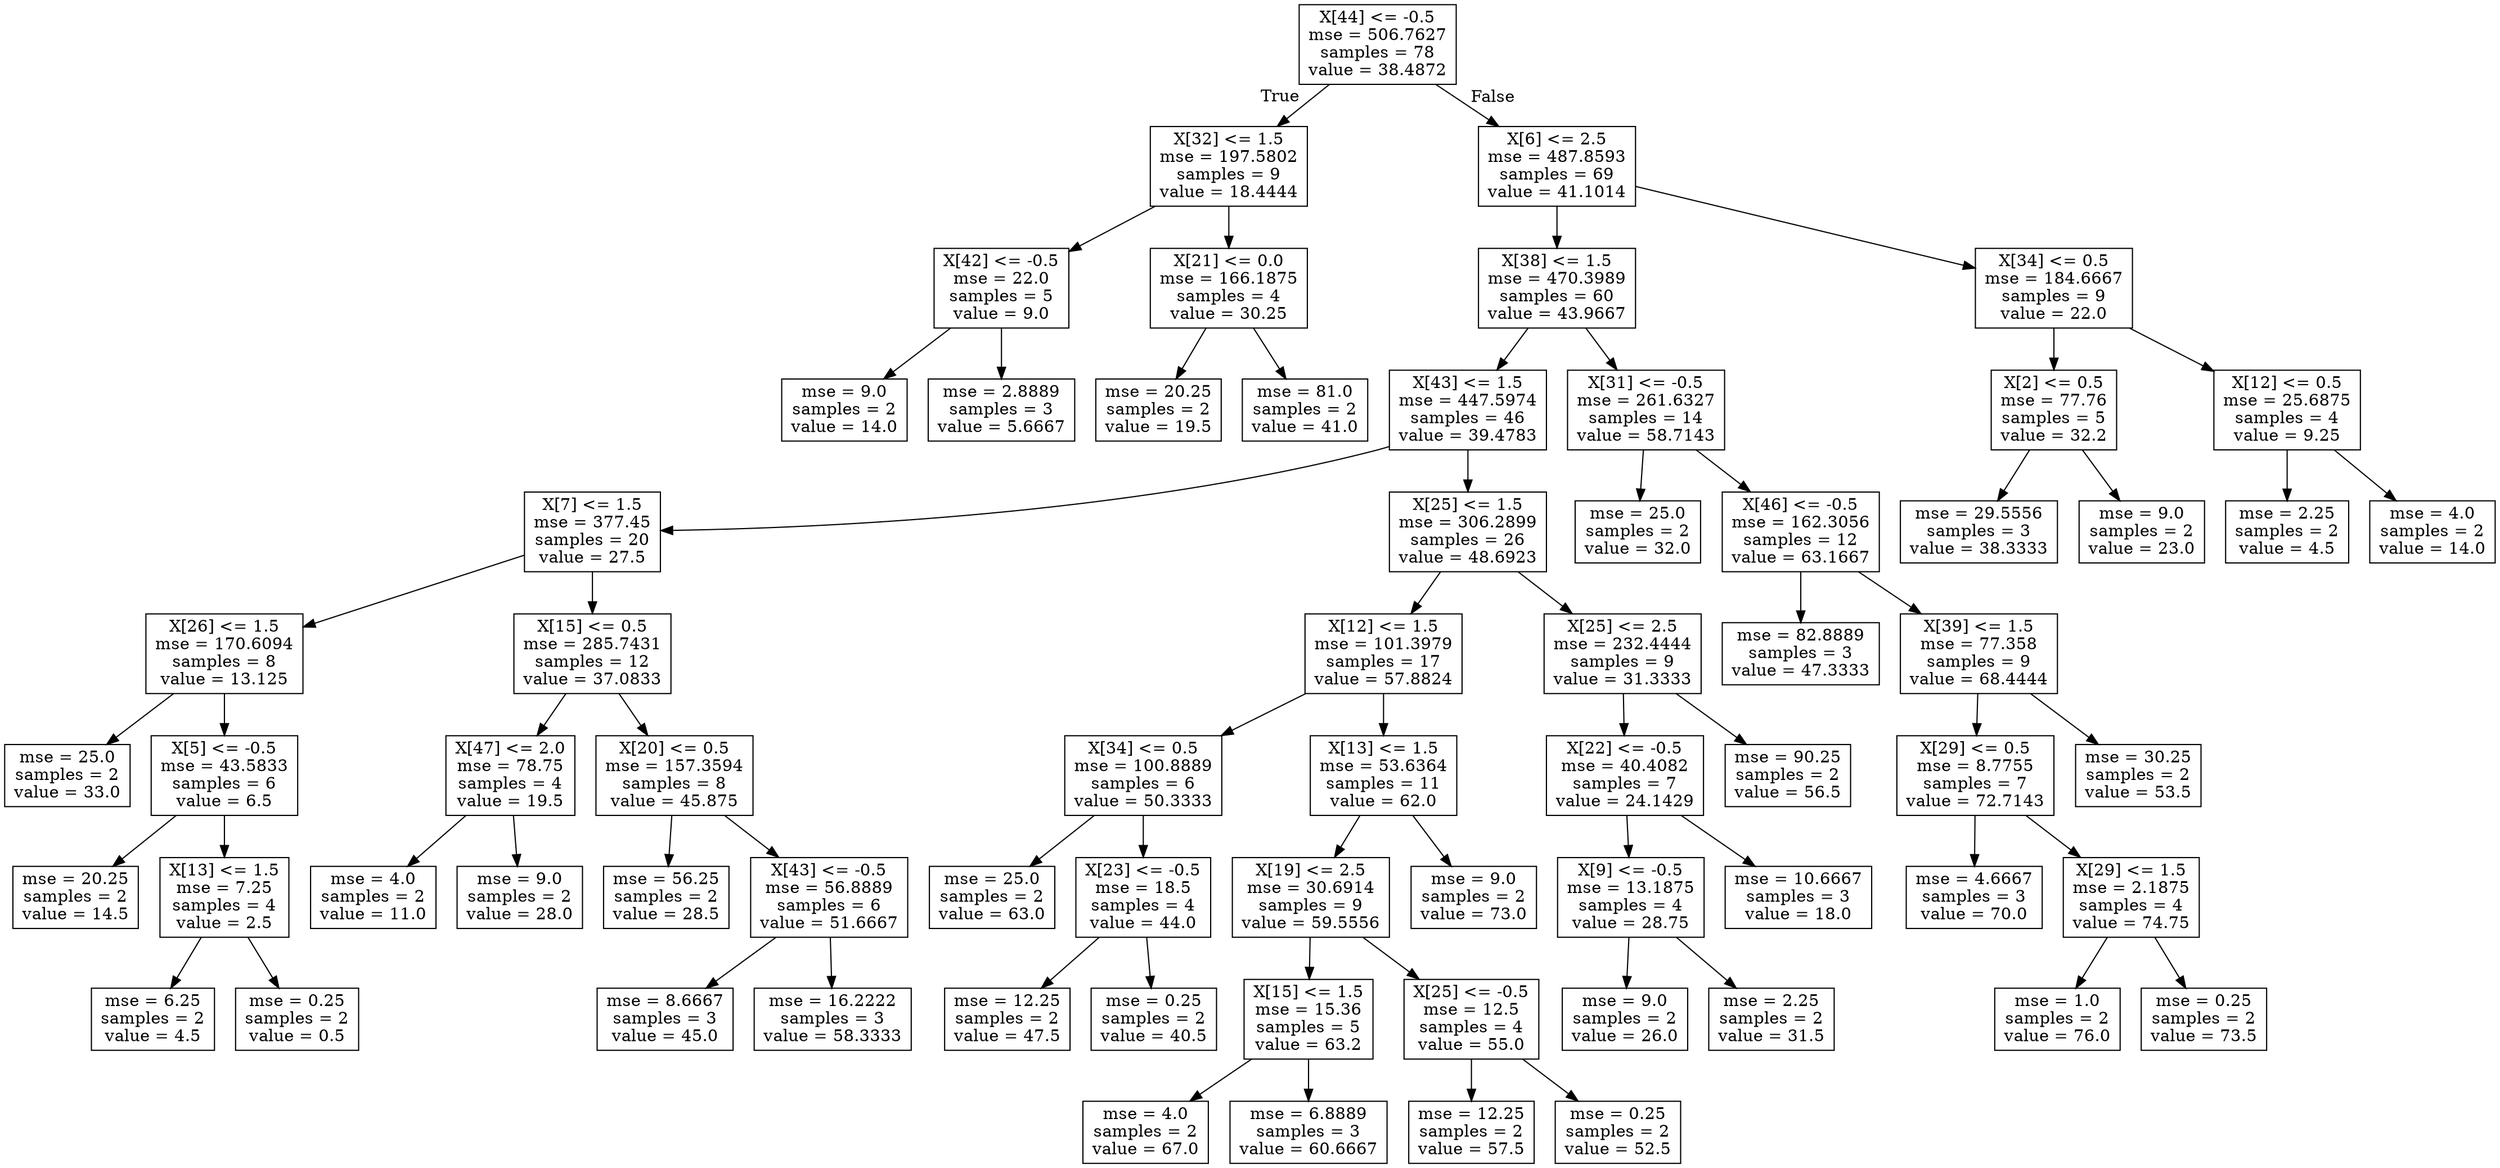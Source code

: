 digraph Tree {
node [shape=box] ;
0 [label="X[44] <= -0.5\nmse = 506.7627\nsamples = 78\nvalue = 38.4872"] ;
1 [label="X[32] <= 1.5\nmse = 197.5802\nsamples = 9\nvalue = 18.4444"] ;
0 -> 1 [labeldistance=2.5, labelangle=45, headlabel="True"] ;
2 [label="X[42] <= -0.5\nmse = 22.0\nsamples = 5\nvalue = 9.0"] ;
1 -> 2 ;
3 [label="mse = 9.0\nsamples = 2\nvalue = 14.0"] ;
2 -> 3 ;
4 [label="mse = 2.8889\nsamples = 3\nvalue = 5.6667"] ;
2 -> 4 ;
5 [label="X[21] <= 0.0\nmse = 166.1875\nsamples = 4\nvalue = 30.25"] ;
1 -> 5 ;
6 [label="mse = 20.25\nsamples = 2\nvalue = 19.5"] ;
5 -> 6 ;
7 [label="mse = 81.0\nsamples = 2\nvalue = 41.0"] ;
5 -> 7 ;
8 [label="X[6] <= 2.5\nmse = 487.8593\nsamples = 69\nvalue = 41.1014"] ;
0 -> 8 [labeldistance=2.5, labelangle=-45, headlabel="False"] ;
9 [label="X[38] <= 1.5\nmse = 470.3989\nsamples = 60\nvalue = 43.9667"] ;
8 -> 9 ;
10 [label="X[43] <= 1.5\nmse = 447.5974\nsamples = 46\nvalue = 39.4783"] ;
9 -> 10 ;
11 [label="X[7] <= 1.5\nmse = 377.45\nsamples = 20\nvalue = 27.5"] ;
10 -> 11 ;
12 [label="X[26] <= 1.5\nmse = 170.6094\nsamples = 8\nvalue = 13.125"] ;
11 -> 12 ;
13 [label="mse = 25.0\nsamples = 2\nvalue = 33.0"] ;
12 -> 13 ;
14 [label="X[5] <= -0.5\nmse = 43.5833\nsamples = 6\nvalue = 6.5"] ;
12 -> 14 ;
15 [label="mse = 20.25\nsamples = 2\nvalue = 14.5"] ;
14 -> 15 ;
16 [label="X[13] <= 1.5\nmse = 7.25\nsamples = 4\nvalue = 2.5"] ;
14 -> 16 ;
17 [label="mse = 6.25\nsamples = 2\nvalue = 4.5"] ;
16 -> 17 ;
18 [label="mse = 0.25\nsamples = 2\nvalue = 0.5"] ;
16 -> 18 ;
19 [label="X[15] <= 0.5\nmse = 285.7431\nsamples = 12\nvalue = 37.0833"] ;
11 -> 19 ;
20 [label="X[47] <= 2.0\nmse = 78.75\nsamples = 4\nvalue = 19.5"] ;
19 -> 20 ;
21 [label="mse = 4.0\nsamples = 2\nvalue = 11.0"] ;
20 -> 21 ;
22 [label="mse = 9.0\nsamples = 2\nvalue = 28.0"] ;
20 -> 22 ;
23 [label="X[20] <= 0.5\nmse = 157.3594\nsamples = 8\nvalue = 45.875"] ;
19 -> 23 ;
24 [label="mse = 56.25\nsamples = 2\nvalue = 28.5"] ;
23 -> 24 ;
25 [label="X[43] <= -0.5\nmse = 56.8889\nsamples = 6\nvalue = 51.6667"] ;
23 -> 25 ;
26 [label="mse = 8.6667\nsamples = 3\nvalue = 45.0"] ;
25 -> 26 ;
27 [label="mse = 16.2222\nsamples = 3\nvalue = 58.3333"] ;
25 -> 27 ;
28 [label="X[25] <= 1.5\nmse = 306.2899\nsamples = 26\nvalue = 48.6923"] ;
10 -> 28 ;
29 [label="X[12] <= 1.5\nmse = 101.3979\nsamples = 17\nvalue = 57.8824"] ;
28 -> 29 ;
30 [label="X[34] <= 0.5\nmse = 100.8889\nsamples = 6\nvalue = 50.3333"] ;
29 -> 30 ;
31 [label="mse = 25.0\nsamples = 2\nvalue = 63.0"] ;
30 -> 31 ;
32 [label="X[23] <= -0.5\nmse = 18.5\nsamples = 4\nvalue = 44.0"] ;
30 -> 32 ;
33 [label="mse = 12.25\nsamples = 2\nvalue = 47.5"] ;
32 -> 33 ;
34 [label="mse = 0.25\nsamples = 2\nvalue = 40.5"] ;
32 -> 34 ;
35 [label="X[13] <= 1.5\nmse = 53.6364\nsamples = 11\nvalue = 62.0"] ;
29 -> 35 ;
36 [label="X[19] <= 2.5\nmse = 30.6914\nsamples = 9\nvalue = 59.5556"] ;
35 -> 36 ;
37 [label="X[15] <= 1.5\nmse = 15.36\nsamples = 5\nvalue = 63.2"] ;
36 -> 37 ;
38 [label="mse = 4.0\nsamples = 2\nvalue = 67.0"] ;
37 -> 38 ;
39 [label="mse = 6.8889\nsamples = 3\nvalue = 60.6667"] ;
37 -> 39 ;
40 [label="X[25] <= -0.5\nmse = 12.5\nsamples = 4\nvalue = 55.0"] ;
36 -> 40 ;
41 [label="mse = 12.25\nsamples = 2\nvalue = 57.5"] ;
40 -> 41 ;
42 [label="mse = 0.25\nsamples = 2\nvalue = 52.5"] ;
40 -> 42 ;
43 [label="mse = 9.0\nsamples = 2\nvalue = 73.0"] ;
35 -> 43 ;
44 [label="X[25] <= 2.5\nmse = 232.4444\nsamples = 9\nvalue = 31.3333"] ;
28 -> 44 ;
45 [label="X[22] <= -0.5\nmse = 40.4082\nsamples = 7\nvalue = 24.1429"] ;
44 -> 45 ;
46 [label="X[9] <= -0.5\nmse = 13.1875\nsamples = 4\nvalue = 28.75"] ;
45 -> 46 ;
47 [label="mse = 9.0\nsamples = 2\nvalue = 26.0"] ;
46 -> 47 ;
48 [label="mse = 2.25\nsamples = 2\nvalue = 31.5"] ;
46 -> 48 ;
49 [label="mse = 10.6667\nsamples = 3\nvalue = 18.0"] ;
45 -> 49 ;
50 [label="mse = 90.25\nsamples = 2\nvalue = 56.5"] ;
44 -> 50 ;
51 [label="X[31] <= -0.5\nmse = 261.6327\nsamples = 14\nvalue = 58.7143"] ;
9 -> 51 ;
52 [label="mse = 25.0\nsamples = 2\nvalue = 32.0"] ;
51 -> 52 ;
53 [label="X[46] <= -0.5\nmse = 162.3056\nsamples = 12\nvalue = 63.1667"] ;
51 -> 53 ;
54 [label="mse = 82.8889\nsamples = 3\nvalue = 47.3333"] ;
53 -> 54 ;
55 [label="X[39] <= 1.5\nmse = 77.358\nsamples = 9\nvalue = 68.4444"] ;
53 -> 55 ;
56 [label="X[29] <= 0.5\nmse = 8.7755\nsamples = 7\nvalue = 72.7143"] ;
55 -> 56 ;
57 [label="mse = 4.6667\nsamples = 3\nvalue = 70.0"] ;
56 -> 57 ;
58 [label="X[29] <= 1.5\nmse = 2.1875\nsamples = 4\nvalue = 74.75"] ;
56 -> 58 ;
59 [label="mse = 1.0\nsamples = 2\nvalue = 76.0"] ;
58 -> 59 ;
60 [label="mse = 0.25\nsamples = 2\nvalue = 73.5"] ;
58 -> 60 ;
61 [label="mse = 30.25\nsamples = 2\nvalue = 53.5"] ;
55 -> 61 ;
62 [label="X[34] <= 0.5\nmse = 184.6667\nsamples = 9\nvalue = 22.0"] ;
8 -> 62 ;
63 [label="X[2] <= 0.5\nmse = 77.76\nsamples = 5\nvalue = 32.2"] ;
62 -> 63 ;
64 [label="mse = 29.5556\nsamples = 3\nvalue = 38.3333"] ;
63 -> 64 ;
65 [label="mse = 9.0\nsamples = 2\nvalue = 23.0"] ;
63 -> 65 ;
66 [label="X[12] <= 0.5\nmse = 25.6875\nsamples = 4\nvalue = 9.25"] ;
62 -> 66 ;
67 [label="mse = 2.25\nsamples = 2\nvalue = 4.5"] ;
66 -> 67 ;
68 [label="mse = 4.0\nsamples = 2\nvalue = 14.0"] ;
66 -> 68 ;
}